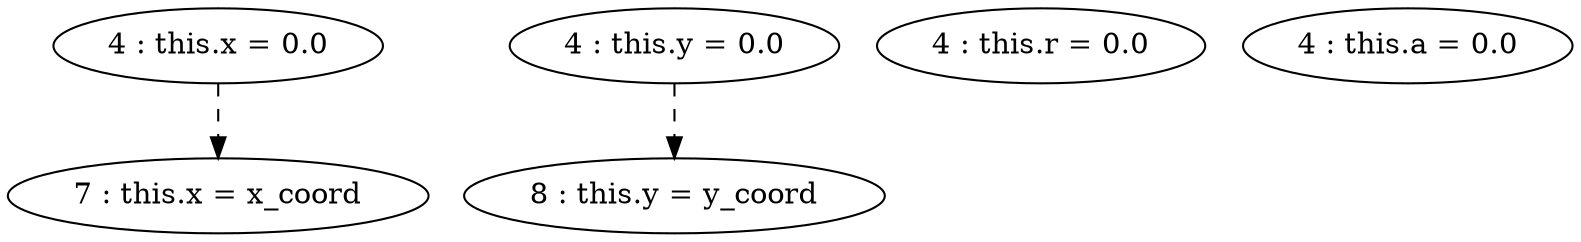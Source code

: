 digraph G {
"4 : this.x = 0.0"
"4 : this.x = 0.0" -> "7 : this.x = x_coord" [style=dashed]
"4 : this.y = 0.0"
"4 : this.y = 0.0" -> "8 : this.y = y_coord" [style=dashed]
"4 : this.r = 0.0"
"4 : this.a = 0.0"
"7 : this.x = x_coord"
"8 : this.y = y_coord"
}